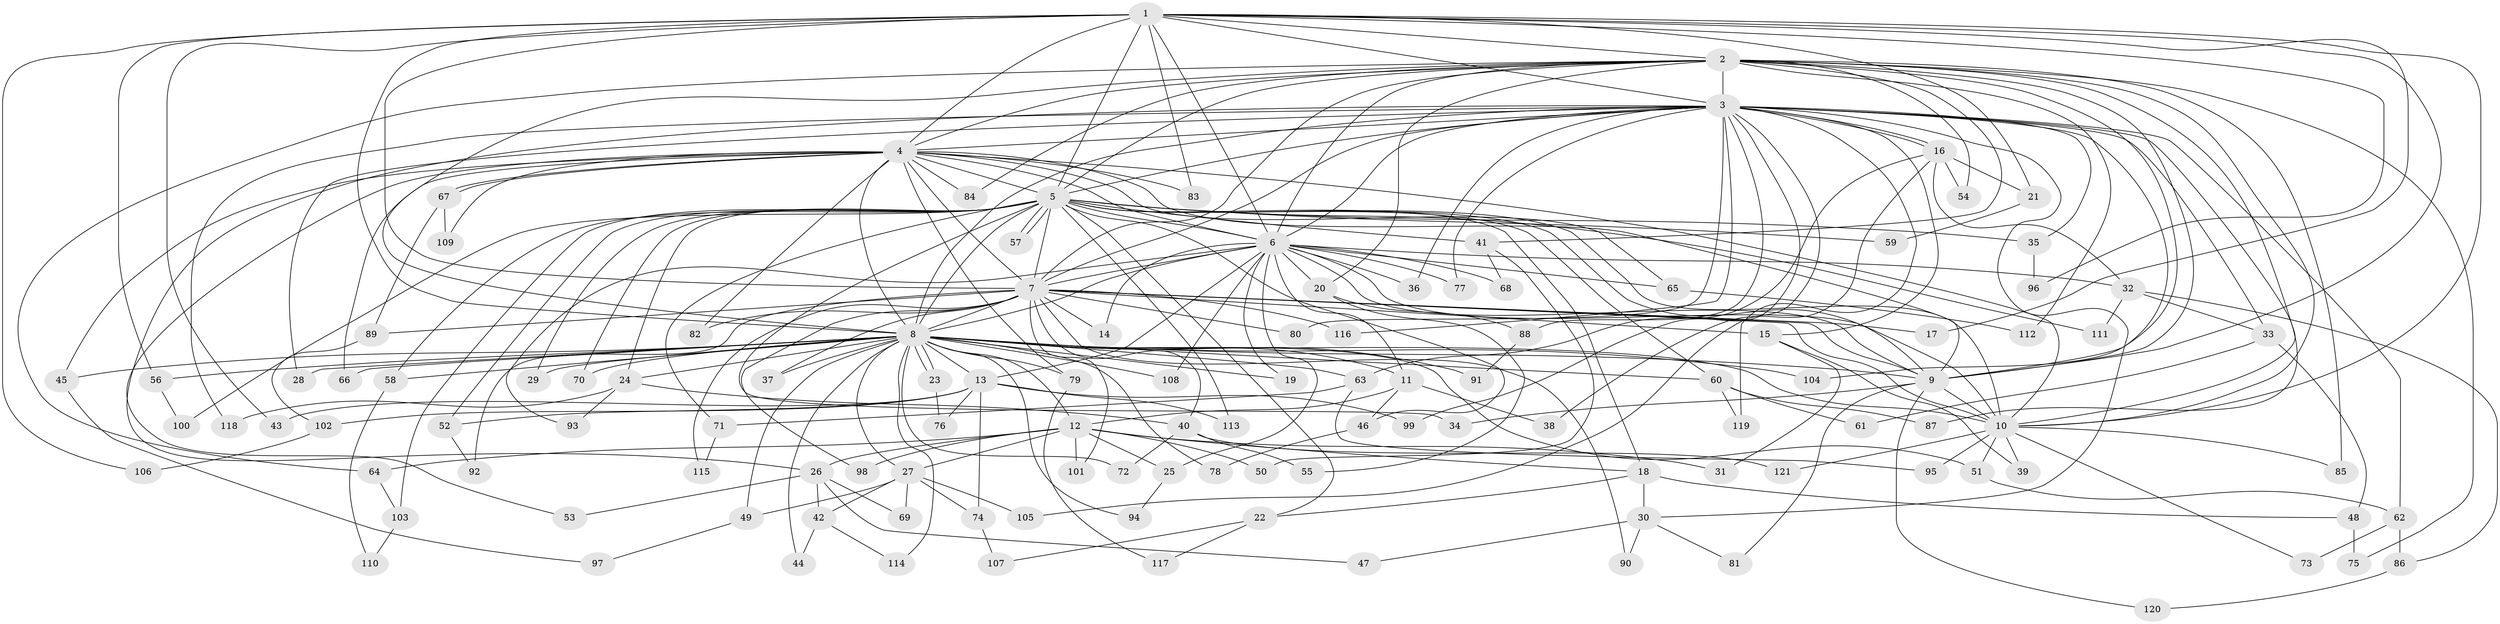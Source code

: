 // coarse degree distribution, {15: 0.01098901098901099, 17: 0.01098901098901099, 24: 0.02197802197802198, 27: 0.01098901098901099, 19: 0.01098901098901099, 21: 0.01098901098901099, 35: 0.01098901098901099, 11: 0.01098901098901099, 5: 0.0989010989010989, 12: 0.01098901098901099, 10: 0.01098901098901099, 2: 0.5274725274725275, 4: 0.06593406593406594, 7: 0.01098901098901099, 6: 0.02197802197802198, 3: 0.14285714285714285, 8: 0.01098901098901099}
// Generated by graph-tools (version 1.1) at 2025/41/03/06/25 10:41:42]
// undirected, 121 vertices, 267 edges
graph export_dot {
graph [start="1"]
  node [color=gray90,style=filled];
  1;
  2;
  3;
  4;
  5;
  6;
  7;
  8;
  9;
  10;
  11;
  12;
  13;
  14;
  15;
  16;
  17;
  18;
  19;
  20;
  21;
  22;
  23;
  24;
  25;
  26;
  27;
  28;
  29;
  30;
  31;
  32;
  33;
  34;
  35;
  36;
  37;
  38;
  39;
  40;
  41;
  42;
  43;
  44;
  45;
  46;
  47;
  48;
  49;
  50;
  51;
  52;
  53;
  54;
  55;
  56;
  57;
  58;
  59;
  60;
  61;
  62;
  63;
  64;
  65;
  66;
  67;
  68;
  69;
  70;
  71;
  72;
  73;
  74;
  75;
  76;
  77;
  78;
  79;
  80;
  81;
  82;
  83;
  84;
  85;
  86;
  87;
  88;
  89;
  90;
  91;
  92;
  93;
  94;
  95;
  96;
  97;
  98;
  99;
  100;
  101;
  102;
  103;
  104;
  105;
  106;
  107;
  108;
  109;
  110;
  111;
  112;
  113;
  114;
  115;
  116;
  117;
  118;
  119;
  120;
  121;
  1 -- 2;
  1 -- 3;
  1 -- 4;
  1 -- 5;
  1 -- 6;
  1 -- 7;
  1 -- 8;
  1 -- 9;
  1 -- 10;
  1 -- 17;
  1 -- 21;
  1 -- 43;
  1 -- 56;
  1 -- 83;
  1 -- 96;
  1 -- 106;
  2 -- 3;
  2 -- 4;
  2 -- 5;
  2 -- 6;
  2 -- 7;
  2 -- 8;
  2 -- 9;
  2 -- 10;
  2 -- 20;
  2 -- 41;
  2 -- 54;
  2 -- 64;
  2 -- 75;
  2 -- 84;
  2 -- 85;
  2 -- 87;
  2 -- 104;
  2 -- 112;
  3 -- 4;
  3 -- 5;
  3 -- 6;
  3 -- 7;
  3 -- 8;
  3 -- 9;
  3 -- 10;
  3 -- 15;
  3 -- 16;
  3 -- 16;
  3 -- 26;
  3 -- 28;
  3 -- 30;
  3 -- 33;
  3 -- 35;
  3 -- 36;
  3 -- 62;
  3 -- 77;
  3 -- 80;
  3 -- 88;
  3 -- 99;
  3 -- 105;
  3 -- 116;
  3 -- 118;
  3 -- 119;
  4 -- 5;
  4 -- 6;
  4 -- 7;
  4 -- 8;
  4 -- 9;
  4 -- 10;
  4 -- 45;
  4 -- 53;
  4 -- 65;
  4 -- 66;
  4 -- 67;
  4 -- 67;
  4 -- 79;
  4 -- 82;
  4 -- 83;
  4 -- 84;
  4 -- 109;
  5 -- 6;
  5 -- 7;
  5 -- 8;
  5 -- 9;
  5 -- 10;
  5 -- 18;
  5 -- 22;
  5 -- 24;
  5 -- 29;
  5 -- 34;
  5 -- 35;
  5 -- 41;
  5 -- 46;
  5 -- 52;
  5 -- 57;
  5 -- 57;
  5 -- 58;
  5 -- 59;
  5 -- 60;
  5 -- 70;
  5 -- 71;
  5 -- 100;
  5 -- 103;
  5 -- 111;
  5 -- 113;
  6 -- 7;
  6 -- 8;
  6 -- 9;
  6 -- 10;
  6 -- 11;
  6 -- 13;
  6 -- 14;
  6 -- 19;
  6 -- 20;
  6 -- 25;
  6 -- 32;
  6 -- 36;
  6 -- 65;
  6 -- 68;
  6 -- 77;
  6 -- 93;
  6 -- 108;
  7 -- 8;
  7 -- 9;
  7 -- 10;
  7 -- 14;
  7 -- 15;
  7 -- 17;
  7 -- 37;
  7 -- 40;
  7 -- 80;
  7 -- 82;
  7 -- 89;
  7 -- 90;
  7 -- 92;
  7 -- 98;
  7 -- 101;
  7 -- 115;
  7 -- 116;
  8 -- 9;
  8 -- 10;
  8 -- 11;
  8 -- 12;
  8 -- 13;
  8 -- 19;
  8 -- 23;
  8 -- 23;
  8 -- 24;
  8 -- 27;
  8 -- 28;
  8 -- 29;
  8 -- 37;
  8 -- 44;
  8 -- 45;
  8 -- 49;
  8 -- 51;
  8 -- 56;
  8 -- 58;
  8 -- 60;
  8 -- 63;
  8 -- 66;
  8 -- 70;
  8 -- 72;
  8 -- 78;
  8 -- 79;
  8 -- 91;
  8 -- 94;
  8 -- 104;
  8 -- 108;
  8 -- 114;
  9 -- 10;
  9 -- 34;
  9 -- 81;
  9 -- 120;
  10 -- 39;
  10 -- 51;
  10 -- 73;
  10 -- 85;
  10 -- 95;
  10 -- 121;
  11 -- 12;
  11 -- 38;
  11 -- 46;
  12 -- 18;
  12 -- 25;
  12 -- 26;
  12 -- 27;
  12 -- 31;
  12 -- 50;
  12 -- 64;
  12 -- 98;
  12 -- 101;
  13 -- 43;
  13 -- 52;
  13 -- 74;
  13 -- 76;
  13 -- 99;
  13 -- 102;
  13 -- 113;
  15 -- 31;
  15 -- 39;
  16 -- 21;
  16 -- 32;
  16 -- 38;
  16 -- 54;
  16 -- 63;
  18 -- 22;
  18 -- 30;
  18 -- 48;
  20 -- 55;
  20 -- 88;
  21 -- 59;
  22 -- 107;
  22 -- 117;
  23 -- 76;
  24 -- 40;
  24 -- 93;
  24 -- 118;
  25 -- 94;
  26 -- 42;
  26 -- 47;
  26 -- 53;
  26 -- 69;
  27 -- 42;
  27 -- 49;
  27 -- 69;
  27 -- 74;
  27 -- 105;
  30 -- 47;
  30 -- 81;
  30 -- 90;
  32 -- 33;
  32 -- 86;
  32 -- 111;
  33 -- 48;
  33 -- 61;
  35 -- 96;
  40 -- 55;
  40 -- 72;
  40 -- 121;
  41 -- 50;
  41 -- 68;
  42 -- 44;
  42 -- 114;
  45 -- 97;
  46 -- 78;
  48 -- 75;
  49 -- 97;
  51 -- 62;
  52 -- 92;
  56 -- 100;
  58 -- 110;
  60 -- 61;
  60 -- 87;
  60 -- 119;
  62 -- 73;
  62 -- 86;
  63 -- 71;
  63 -- 95;
  64 -- 103;
  65 -- 112;
  67 -- 89;
  67 -- 109;
  71 -- 115;
  74 -- 107;
  79 -- 117;
  86 -- 120;
  88 -- 91;
  89 -- 102;
  102 -- 106;
  103 -- 110;
}
